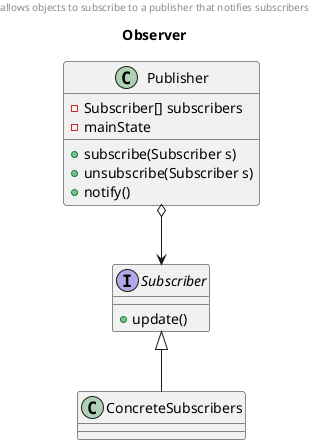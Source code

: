 @startuml
title Observer
header allows objects to subscribe to a publisher that notifies subscribers

interface Subscriber {
+ update()
}

class Publisher {
- Subscriber[] subscribers
- mainState
+ subscribe(Subscriber s)
+ unsubscribe(Subscriber s)
+ notify()
}

Subscriber <|-- ConcreteSubscribers
Publisher o--> Subscriber


@enduml
